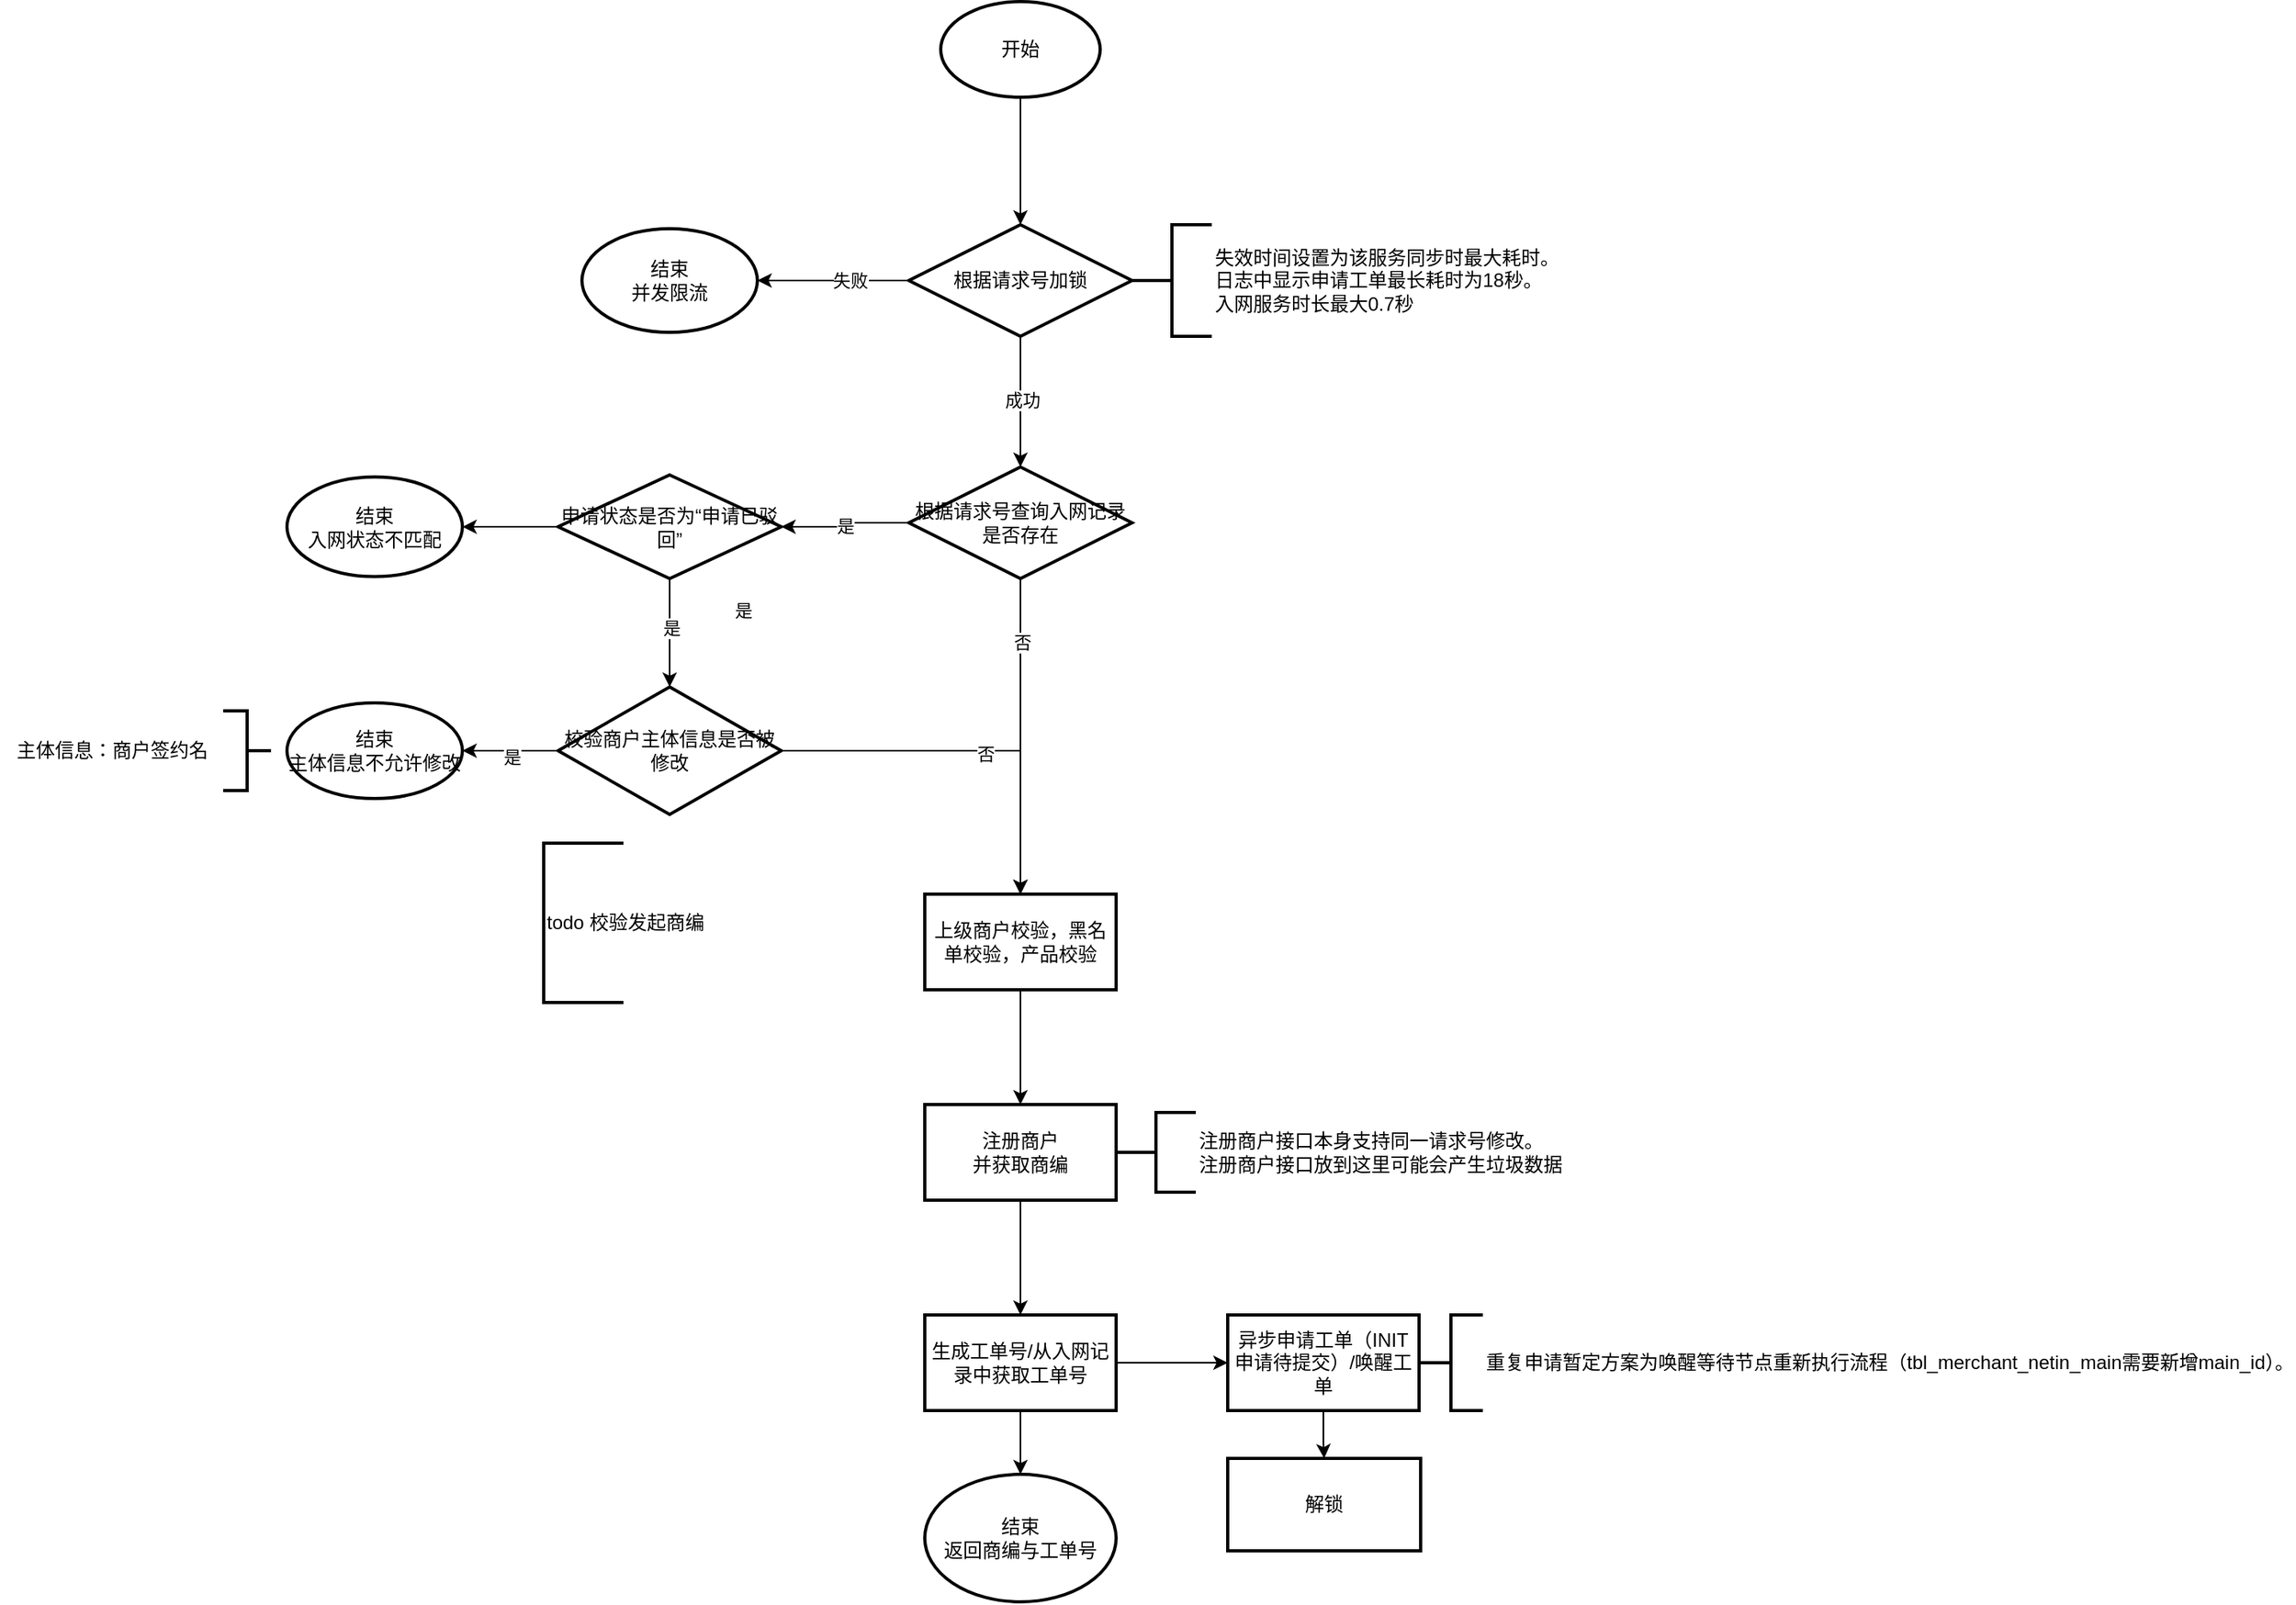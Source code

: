 <mxfile version="13.9.2" type="github" pages="3">
  <diagram id="XCPZMHj8SuXuo62oUey4" name="亿企通迁移">
    <mxGraphModel dx="1207" dy="859" grid="0" gridSize="10" guides="1" tooltips="1" connect="1" arrows="1" fold="1" page="0" pageScale="1" pageWidth="827" pageHeight="1169" math="0" shadow="0">
      <root>
        <mxCell id="0" />
        <mxCell id="1" parent="0" />
        <mxCell id="39Lvq84c3H4vdwFl3TJd-32" value="" style="edgeStyle=orthogonalEdgeStyle;rounded=0;orthogonalLoop=1;jettySize=auto;html=1;" parent="1" source="39Lvq84c3H4vdwFl3TJd-1" target="39Lvq84c3H4vdwFl3TJd-33" edge="1">
          <mxGeometry relative="1" as="geometry">
            <mxPoint x="350" y="-140" as="targetPoint" />
          </mxGeometry>
        </mxCell>
        <mxCell id="39Lvq84c3H4vdwFl3TJd-1" value="开始" style="strokeWidth=2;html=1;shape=mxgraph.flowchart.start_1;whiteSpace=wrap;" parent="1" vertex="1">
          <mxGeometry x="300" y="-160" width="100" height="60" as="geometry" />
        </mxCell>
        <mxCell id="39Lvq84c3H4vdwFl3TJd-5" value="" style="edgeStyle=orthogonalEdgeStyle;rounded=0;orthogonalLoop=1;jettySize=auto;html=1;" parent="1" source="39Lvq84c3H4vdwFl3TJd-2" target="39Lvq84c3H4vdwFl3TJd-4" edge="1">
          <mxGeometry relative="1" as="geometry" />
        </mxCell>
        <mxCell id="39Lvq84c3H4vdwFl3TJd-2" value="上级商户校验，黑名单校验，产品校验" style="whiteSpace=wrap;html=1;strokeWidth=2;" parent="1" vertex="1">
          <mxGeometry x="290" y="400" width="120" height="60" as="geometry" />
        </mxCell>
        <mxCell id="39Lvq84c3H4vdwFl3TJd-8" value="" style="edgeStyle=orthogonalEdgeStyle;rounded=0;orthogonalLoop=1;jettySize=auto;html=1;" parent="1" source="39Lvq84c3H4vdwFl3TJd-4" target="39Lvq84c3H4vdwFl3TJd-7" edge="1">
          <mxGeometry relative="1" as="geometry" />
        </mxCell>
        <mxCell id="39Lvq84c3H4vdwFl3TJd-4" value="注册商户&lt;br&gt;并获取商编" style="whiteSpace=wrap;html=1;strokeWidth=2;" parent="1" vertex="1">
          <mxGeometry x="290" y="532" width="120" height="60" as="geometry" />
        </mxCell>
        <mxCell id="39Lvq84c3H4vdwFl3TJd-70" style="edgeStyle=orthogonalEdgeStyle;rounded=0;orthogonalLoop=1;jettySize=auto;html=1;exitX=0.5;exitY=1;exitDx=0;exitDy=0;" parent="1" source="39Lvq84c3H4vdwFl3TJd-7" target="39Lvq84c3H4vdwFl3TJd-11" edge="1">
          <mxGeometry relative="1" as="geometry" />
        </mxCell>
        <mxCell id="39Lvq84c3H4vdwFl3TJd-75" value="" style="edgeStyle=orthogonalEdgeStyle;rounded=0;orthogonalLoop=1;jettySize=auto;html=1;" parent="1" source="39Lvq84c3H4vdwFl3TJd-7" target="39Lvq84c3H4vdwFl3TJd-9" edge="1">
          <mxGeometry relative="1" as="geometry" />
        </mxCell>
        <mxCell id="39Lvq84c3H4vdwFl3TJd-7" value="生成工单号/从入网记录中获取工单号" style="whiteSpace=wrap;html=1;strokeWidth=2;" parent="1" vertex="1">
          <mxGeometry x="290" y="664" width="120" height="60" as="geometry" />
        </mxCell>
        <mxCell id="39Lvq84c3H4vdwFl3TJd-72" value="" style="edgeStyle=orthogonalEdgeStyle;rounded=0;orthogonalLoop=1;jettySize=auto;html=1;" parent="1" source="39Lvq84c3H4vdwFl3TJd-9" target="39Lvq84c3H4vdwFl3TJd-71" edge="1">
          <mxGeometry relative="1" as="geometry" />
        </mxCell>
        <mxCell id="39Lvq84c3H4vdwFl3TJd-9" value="异步申请工单（INIT申请待提交）/唤醒工单" style="whiteSpace=wrap;html=1;strokeWidth=2;" parent="1" vertex="1">
          <mxGeometry x="480" y="664" width="120" height="60" as="geometry" />
        </mxCell>
        <mxCell id="39Lvq84c3H4vdwFl3TJd-11" value="结束&lt;br&gt;返回商编与工单号" style="ellipse;whiteSpace=wrap;html=1;strokeWidth=2;" parent="1" vertex="1">
          <mxGeometry x="290" y="764" width="120" height="80" as="geometry" />
        </mxCell>
        <mxCell id="39Lvq84c3H4vdwFl3TJd-22" value="" style="edgeStyle=orthogonalEdgeStyle;rounded=0;orthogonalLoop=1;jettySize=auto;html=1;" parent="1" source="39Lvq84c3H4vdwFl3TJd-18" target="39Lvq84c3H4vdwFl3TJd-25" edge="1">
          <mxGeometry relative="1" as="geometry">
            <mxPoint x="510" y="167" as="targetPoint" />
          </mxGeometry>
        </mxCell>
        <mxCell id="39Lvq84c3H4vdwFl3TJd-23" value="是" style="edgeLabel;html=1;align=center;verticalAlign=middle;resizable=0;points=[];" parent="39Lvq84c3H4vdwFl3TJd-22" vertex="1" connectable="0">
          <mxGeometry x="0.044" y="-1" relative="1" as="geometry">
            <mxPoint as="offset" />
          </mxGeometry>
        </mxCell>
        <mxCell id="39Lvq84c3H4vdwFl3TJd-59" style="edgeStyle=orthogonalEdgeStyle;rounded=0;orthogonalLoop=1;jettySize=auto;html=1;exitX=0.5;exitY=1;exitDx=0;exitDy=0;exitPerimeter=0;entryX=0.5;entryY=0;entryDx=0;entryDy=0;" parent="1" source="39Lvq84c3H4vdwFl3TJd-18" target="39Lvq84c3H4vdwFl3TJd-2" edge="1">
          <mxGeometry relative="1" as="geometry" />
        </mxCell>
        <mxCell id="39Lvq84c3H4vdwFl3TJd-60" value="否" style="edgeLabel;html=1;align=center;verticalAlign=middle;resizable=0;points=[];" parent="39Lvq84c3H4vdwFl3TJd-59" vertex="1" connectable="0">
          <mxGeometry x="-0.6" y="1" relative="1" as="geometry">
            <mxPoint as="offset" />
          </mxGeometry>
        </mxCell>
        <mxCell id="39Lvq84c3H4vdwFl3TJd-18" value="根据请求号查询入网记录是否存在" style="strokeWidth=2;html=1;shape=mxgraph.flowchart.decision;whiteSpace=wrap;" parent="1" vertex="1">
          <mxGeometry x="280" y="132" width="140" height="70" as="geometry" />
        </mxCell>
        <mxCell id="39Lvq84c3H4vdwFl3TJd-26" style="edgeStyle=orthogonalEdgeStyle;rounded=0;orthogonalLoop=1;jettySize=auto;html=1;exitX=0.5;exitY=1;exitDx=0;exitDy=0;exitPerimeter=0;entryX=0.5;entryY=0;entryDx=0;entryDy=0;entryPerimeter=0;" parent="1" source="39Lvq84c3H4vdwFl3TJd-25" target="39Lvq84c3H4vdwFl3TJd-48" edge="1">
          <mxGeometry relative="1" as="geometry">
            <mxPoint x="240" y="320" as="targetPoint" />
          </mxGeometry>
        </mxCell>
        <mxCell id="39Lvq84c3H4vdwFl3TJd-27" value="是" style="edgeLabel;html=1;align=center;verticalAlign=middle;resizable=0;points=[];" parent="39Lvq84c3H4vdwFl3TJd-26" vertex="1" connectable="0">
          <mxGeometry x="-0.408" y="46" relative="1" as="geometry">
            <mxPoint as="offset" />
          </mxGeometry>
        </mxCell>
        <mxCell id="39Lvq84c3H4vdwFl3TJd-49" value="是" style="edgeLabel;html=1;align=center;verticalAlign=middle;resizable=0;points=[];" parent="39Lvq84c3H4vdwFl3TJd-26" vertex="1" connectable="0">
          <mxGeometry x="-0.092" y="1" relative="1" as="geometry">
            <mxPoint as="offset" />
          </mxGeometry>
        </mxCell>
        <mxCell id="39Lvq84c3H4vdwFl3TJd-43" value="" style="edgeStyle=orthogonalEdgeStyle;rounded=0;orthogonalLoop=1;jettySize=auto;html=1;" parent="1" source="39Lvq84c3H4vdwFl3TJd-25" target="39Lvq84c3H4vdwFl3TJd-42" edge="1">
          <mxGeometry relative="1" as="geometry" />
        </mxCell>
        <mxCell id="39Lvq84c3H4vdwFl3TJd-25" value="申请状态是否为“申请已驳回”" style="strokeWidth=2;html=1;shape=mxgraph.flowchart.decision;whiteSpace=wrap;" parent="1" vertex="1">
          <mxGeometry x="60" y="137" width="140" height="65" as="geometry" />
        </mxCell>
        <mxCell id="39Lvq84c3H4vdwFl3TJd-38" value="" style="edgeStyle=orthogonalEdgeStyle;rounded=0;orthogonalLoop=1;jettySize=auto;html=1;" parent="1" source="39Lvq84c3H4vdwFl3TJd-33" target="39Lvq84c3H4vdwFl3TJd-37" edge="1">
          <mxGeometry relative="1" as="geometry" />
        </mxCell>
        <mxCell id="39Lvq84c3H4vdwFl3TJd-39" value="失败" style="edgeLabel;html=1;align=center;verticalAlign=middle;resizable=0;points=[];" parent="39Lvq84c3H4vdwFl3TJd-38" vertex="1" connectable="0">
          <mxGeometry x="-0.225" relative="1" as="geometry">
            <mxPoint as="offset" />
          </mxGeometry>
        </mxCell>
        <mxCell id="39Lvq84c3H4vdwFl3TJd-66" value="" style="edgeStyle=orthogonalEdgeStyle;rounded=0;orthogonalLoop=1;jettySize=auto;html=1;entryX=0.5;entryY=0;entryDx=0;entryDy=0;entryPerimeter=0;" parent="1" source="39Lvq84c3H4vdwFl3TJd-33" target="39Lvq84c3H4vdwFl3TJd-18" edge="1">
          <mxGeometry relative="1" as="geometry">
            <mxPoint x="350" y="130" as="targetPoint" />
          </mxGeometry>
        </mxCell>
        <mxCell id="39Lvq84c3H4vdwFl3TJd-68" value="成功" style="edgeLabel;html=1;align=center;verticalAlign=middle;resizable=0;points=[];" parent="39Lvq84c3H4vdwFl3TJd-66" vertex="1" connectable="0">
          <mxGeometry x="-0.033" y="1" relative="1" as="geometry">
            <mxPoint as="offset" />
          </mxGeometry>
        </mxCell>
        <mxCell id="39Lvq84c3H4vdwFl3TJd-33" value="根据请求号加锁" style="strokeWidth=2;html=1;shape=mxgraph.flowchart.decision;whiteSpace=wrap;" parent="1" vertex="1">
          <mxGeometry x="280" y="-20" width="140" height="70" as="geometry" />
        </mxCell>
        <mxCell id="39Lvq84c3H4vdwFl3TJd-34" value="失效时间设置为该服务同步时最大耗时。&lt;br&gt;日志中显示申请工单最长耗时为18秒。&lt;br&gt;入网服务时长最大0.7秒" style="strokeWidth=2;html=1;shape=mxgraph.flowchart.annotation_2;align=left;labelPosition=right;pointerEvents=1;" parent="1" vertex="1">
          <mxGeometry x="420" y="-20" width="50" height="70" as="geometry" />
        </mxCell>
        <mxCell id="39Lvq84c3H4vdwFl3TJd-37" value="结束&lt;br&gt;并发限流" style="ellipse;whiteSpace=wrap;html=1;strokeWidth=2;" parent="1" vertex="1">
          <mxGeometry x="75" y="-17.5" width="110" height="65" as="geometry" />
        </mxCell>
        <mxCell id="39Lvq84c3H4vdwFl3TJd-42" value="结束&lt;br&gt;入网状态不匹配" style="ellipse;whiteSpace=wrap;html=1;strokeWidth=2;" parent="1" vertex="1">
          <mxGeometry x="-110" y="138.25" width="110" height="62.5" as="geometry" />
        </mxCell>
        <mxCell id="39Lvq84c3H4vdwFl3TJd-44" value="注册商户接口本身支持同一请求号修改。&lt;br&gt;注册商户接口放到这里可能会产生垃圾数据" style="strokeWidth=2;html=1;shape=mxgraph.flowchart.annotation_2;align=left;labelPosition=right;pointerEvents=1;" parent="1" vertex="1">
          <mxGeometry x="410" y="537" width="50" height="50" as="geometry" />
        </mxCell>
        <mxCell id="39Lvq84c3H4vdwFl3TJd-51" value="" style="edgeStyle=orthogonalEdgeStyle;rounded=0;orthogonalLoop=1;jettySize=auto;html=1;" parent="1" source="39Lvq84c3H4vdwFl3TJd-48" target="39Lvq84c3H4vdwFl3TJd-50" edge="1">
          <mxGeometry relative="1" as="geometry" />
        </mxCell>
        <mxCell id="39Lvq84c3H4vdwFl3TJd-52" value="是" style="edgeLabel;html=1;align=center;verticalAlign=middle;resizable=0;points=[];" parent="39Lvq84c3H4vdwFl3TJd-51" vertex="1" connectable="0">
          <mxGeometry x="-0.022" y="4" relative="1" as="geometry">
            <mxPoint as="offset" />
          </mxGeometry>
        </mxCell>
        <mxCell id="39Lvq84c3H4vdwFl3TJd-53" value="" style="edgeStyle=orthogonalEdgeStyle;rounded=0;orthogonalLoop=1;jettySize=auto;html=1;" parent="1" source="39Lvq84c3H4vdwFl3TJd-48" target="39Lvq84c3H4vdwFl3TJd-2" edge="1">
          <mxGeometry relative="1" as="geometry" />
        </mxCell>
        <mxCell id="39Lvq84c3H4vdwFl3TJd-54" value="否" style="edgeLabel;html=1;align=center;verticalAlign=middle;resizable=0;points=[];" parent="39Lvq84c3H4vdwFl3TJd-53" vertex="1" connectable="0">
          <mxGeometry x="0.067" y="-2" relative="1" as="geometry">
            <mxPoint as="offset" />
          </mxGeometry>
        </mxCell>
        <mxCell id="39Lvq84c3H4vdwFl3TJd-48" value="校验商户主体信息是否被修改" style="strokeWidth=2;html=1;shape=mxgraph.flowchart.decision;whiteSpace=wrap;" parent="1" vertex="1">
          <mxGeometry x="60" y="270" width="140" height="80" as="geometry" />
        </mxCell>
        <mxCell id="39Lvq84c3H4vdwFl3TJd-50" value="结束&lt;br&gt;主体信息不允许修改" style="ellipse;whiteSpace=wrap;html=1;strokeWidth=2;" parent="1" vertex="1">
          <mxGeometry x="-110" y="280" width="110" height="60" as="geometry" />
        </mxCell>
        <mxCell id="39Lvq84c3H4vdwFl3TJd-55" value="重复申请暂定方案为唤醒等待节点重新执行流程（tbl_merchant_netin_main需要新增main_id）。" style="strokeWidth=2;html=1;shape=mxgraph.flowchart.annotation_2;align=left;labelPosition=right;pointerEvents=1;" parent="1" vertex="1">
          <mxGeometry x="600" y="664" width="40" height="60" as="geometry" />
        </mxCell>
        <mxCell id="39Lvq84c3H4vdwFl3TJd-61" value="" style="strokeWidth=2;html=1;shape=mxgraph.flowchart.annotation_2;align=left;labelPosition=right;pointerEvents=1;direction=west;" parent="1" vertex="1">
          <mxGeometry x="-150" y="285" width="30" height="50" as="geometry" />
        </mxCell>
        <mxCell id="39Lvq84c3H4vdwFl3TJd-64" value="主体信息：商户签约名" style="text;html=1;align=center;verticalAlign=middle;resizable=0;points=[];autosize=1;" parent="1" vertex="1">
          <mxGeometry x="-290" y="300" width="140" height="20" as="geometry" />
        </mxCell>
        <mxCell id="39Lvq84c3H4vdwFl3TJd-71" value="解锁" style="whiteSpace=wrap;html=1;strokeWidth=2;" parent="1" vertex="1">
          <mxGeometry x="480" y="754" width="121" height="58" as="geometry" />
        </mxCell>
        <mxCell id="39Lvq84c3H4vdwFl3TJd-76" value="todo 校验发起商编" style="strokeWidth=2;html=1;shape=mxgraph.flowchart.annotation_1;align=left;pointerEvents=1;" parent="1" vertex="1">
          <mxGeometry x="51" y="368" width="50" height="100" as="geometry" />
        </mxCell>
      </root>
    </mxGraphModel>
  </diagram>
  <diagram id="I3UNpb6511cRMX3bcRP-" name="费率修改">
    <mxGraphModel dx="807" dy="1685" grid="0" gridSize="10" guides="1" tooltips="1" connect="1" arrows="1" fold="1" page="1" pageScale="1" pageWidth="827" pageHeight="1169" math="0" shadow="0">
      <root>
        <mxCell id="5Yg0GIVIvhinB8ymmKMG-0" />
        <mxCell id="5Yg0GIVIvhinB8ymmKMG-1" parent="5Yg0GIVIvhinB8ymmKMG-0" />
        <mxCell id="FwTsg9xyjJxKqUQJQqpT-0" value="" style="edgeStyle=orthogonalEdgeStyle;rounded=0;orthogonalLoop=1;jettySize=auto;html=1;" edge="1" parent="5Yg0GIVIvhinB8ymmKMG-1" source="sDbllCD-iVLNPcyh4mhp-0" target="Npbs3cKlx7-rdf39-QgT-2">
          <mxGeometry relative="1" as="geometry" />
        </mxCell>
        <mxCell id="sDbllCD-iVLNPcyh4mhp-0" value="开始" style="strokeWidth=2;html=1;shape=mxgraph.flowchart.start_1;whiteSpace=wrap;" parent="5Yg0GIVIvhinB8ymmKMG-1" vertex="1">
          <mxGeometry x="315" y="-162" width="100" height="60" as="geometry" />
        </mxCell>
        <mxCell id="sDbllCD-iVLNPcyh4mhp-5" value="" style="edgeStyle=orthogonalEdgeStyle;rounded=0;orthogonalLoop=1;jettySize=auto;html=1;" parent="5Yg0GIVIvhinB8ymmKMG-1" source="sDbllCD-iVLNPcyh4mhp-1" target="sDbllCD-iVLNPcyh4mhp-4" edge="1">
          <mxGeometry relative="1" as="geometry" />
        </mxCell>
        <mxCell id="sDbllCD-iVLNPcyh4mhp-1" value="修改计费" style="whiteSpace=wrap;html=1;strokeWidth=2;" parent="5Yg0GIVIvhinB8ymmKMG-1" vertex="1">
          <mxGeometry x="304" y="351" width="120" height="60" as="geometry" />
        </mxCell>
        <mxCell id="sDbllCD-iVLNPcyh4mhp-3" value="计费系统" style="strokeWidth=2;html=1;shape=mxgraph.flowchart.annotation_2;align=left;labelPosition=right;pointerEvents=1;" parent="5Yg0GIVIvhinB8ymmKMG-1" vertex="1">
          <mxGeometry x="424" y="331" width="50" height="100" as="geometry" />
        </mxCell>
        <mxCell id="sDbllCD-iVLNPcyh4mhp-8" value="" style="edgeStyle=orthogonalEdgeStyle;rounded=0;orthogonalLoop=1;jettySize=auto;html=1;" parent="5Yg0GIVIvhinB8ymmKMG-1" source="sDbllCD-iVLNPcyh4mhp-4" target="sDbllCD-iVLNPcyh4mhp-7" edge="1">
          <mxGeometry relative="1" as="geometry" />
        </mxCell>
        <mxCell id="sDbllCD-iVLNPcyh4mhp-4" value="修改产品手续费承担方" style="whiteSpace=wrap;html=1;strokeWidth=2;" parent="5Yg0GIVIvhinB8ymmKMG-1" vertex="1">
          <mxGeometry x="304" y="491" width="120" height="60" as="geometry" />
        </mxCell>
        <mxCell id="sDbllCD-iVLNPcyh4mhp-6" value="客户中心" style="strokeWidth=2;html=1;shape=mxgraph.flowchart.annotation_2;align=left;labelPosition=right;pointerEvents=1;" parent="5Yg0GIVIvhinB8ymmKMG-1" vertex="1">
          <mxGeometry x="424" y="471" width="50" height="100" as="geometry" />
        </mxCell>
        <mxCell id="sDbllCD-iVLNPcyh4mhp-7" value="结束" style="ellipse;whiteSpace=wrap;html=1;strokeWidth=2;" parent="5Yg0GIVIvhinB8ymmKMG-1" vertex="1">
          <mxGeometry x="304" y="621" width="120" height="80" as="geometry" />
        </mxCell>
        <mxCell id="Npbs3cKlx7-rdf39-QgT-5" value="" style="edgeStyle=orthogonalEdgeStyle;rounded=0;orthogonalLoop=1;jettySize=auto;html=1;" edge="1" parent="5Yg0GIVIvhinB8ymmKMG-1" source="Npbs3cKlx7-rdf39-QgT-2" target="Npbs3cKlx7-rdf39-QgT-4">
          <mxGeometry relative="1" as="geometry" />
        </mxCell>
        <mxCell id="Npbs3cKlx7-rdf39-QgT-6" value="预付实扣" style="edgeLabel;html=1;align=center;verticalAlign=middle;resizable=0;points=[];" vertex="1" connectable="0" parent="Npbs3cKlx7-rdf39-QgT-5">
          <mxGeometry x="-0.233" y="-1" relative="1" as="geometry">
            <mxPoint as="offset" />
          </mxGeometry>
        </mxCell>
        <mxCell id="Npbs3cKlx7-rdf39-QgT-8" value="" style="edgeStyle=orthogonalEdgeStyle;rounded=0;orthogonalLoop=1;jettySize=auto;html=1;" edge="1" parent="5Yg0GIVIvhinB8ymmKMG-1" source="Npbs3cKlx7-rdf39-QgT-2" target="Npbs3cKlx7-rdf39-QgT-7">
          <mxGeometry relative="1" as="geometry" />
        </mxCell>
        <mxCell id="Npbs3cKlx7-rdf39-QgT-9" value="后收" style="edgeLabel;html=1;align=center;verticalAlign=middle;resizable=0;points=[];" vertex="1" connectable="0" parent="Npbs3cKlx7-rdf39-QgT-8">
          <mxGeometry x="-0.233" y="-1" relative="1" as="geometry">
            <mxPoint as="offset" />
          </mxGeometry>
        </mxCell>
        <mxCell id="Npbs3cKlx7-rdf39-QgT-2" value="手续费收取方式" style="rhombus;whiteSpace=wrap;html=1;strokeWidth=2;" vertex="1" parent="5Yg0GIVIvhinB8ymmKMG-1">
          <mxGeometry x="311" width="106" height="60" as="geometry" />
        </mxCell>
        <mxCell id="FwTsg9xyjJxKqUQJQqpT-3" style="edgeStyle=orthogonalEdgeStyle;rounded=0;orthogonalLoop=1;jettySize=auto;html=1;exitX=0.5;exitY=1;exitDx=0;exitDy=0;entryX=0.5;entryY=0;entryDx=0;entryDy=0;" edge="1" parent="5Yg0GIVIvhinB8ymmKMG-1" source="Npbs3cKlx7-rdf39-QgT-4" target="FwTsg9xyjJxKqUQJQqpT-2">
          <mxGeometry relative="1" as="geometry" />
        </mxCell>
        <mxCell id="Npbs3cKlx7-rdf39-QgT-4" value="开通手续费账户" style="whiteSpace=wrap;html=1;strokeWidth=2;" vertex="1" parent="5Yg0GIVIvhinB8ymmKMG-1">
          <mxGeometry x="500" width="120" height="60" as="geometry" />
        </mxCell>
        <mxCell id="Npbs3cKlx7-rdf39-QgT-10" style="edgeStyle=orthogonalEdgeStyle;rounded=0;orthogonalLoop=1;jettySize=auto;html=1;exitX=0.5;exitY=1;exitDx=0;exitDy=0;entryX=0.5;entryY=0;entryDx=0;entryDy=0;" edge="1" parent="5Yg0GIVIvhinB8ymmKMG-1" source="Npbs3cKlx7-rdf39-QgT-7" target="FwTsg9xyjJxKqUQJQqpT-2">
          <mxGeometry relative="1" as="geometry">
            <mxPoint x="364" y="171" as="targetPoint" />
          </mxGeometry>
        </mxCell>
        <mxCell id="Npbs3cKlx7-rdf39-QgT-7" value="开通应付手续费账户" style="whiteSpace=wrap;html=1;strokeWidth=2;" vertex="1" parent="5Yg0GIVIvhinB8ymmKMG-1">
          <mxGeometry x="144" width="120" height="60" as="geometry" />
        </mxCell>
        <mxCell id="Npbs3cKlx7-rdf39-QgT-12" value="修改的所有产品不包含预付&lt;br&gt;实扣/后收时，不关闭相应账户" style="strokeWidth=2;html=1;shape=mxgraph.flowchart.annotation_2;align=left;labelPosition=right;pointerEvents=1;" vertex="1" parent="5Yg0GIVIvhinB8ymmKMG-1">
          <mxGeometry x="620" y="-20" width="50" height="100" as="geometry" />
        </mxCell>
        <mxCell id="Npbs3cKlx7-rdf39-QgT-14" value="账户开通接口已支持幂等" style="strokeWidth=2;html=1;shape=mxgraph.flowchart.annotation_1;align=left;pointerEvents=1;" vertex="1" parent="5Yg0GIVIvhinB8ymmKMG-1">
          <mxGeometry x="501" y="-172" width="50" height="70" as="geometry" />
        </mxCell>
        <mxCell id="FwTsg9xyjJxKqUQJQqpT-4" value="" style="edgeStyle=orthogonalEdgeStyle;rounded=0;orthogonalLoop=1;jettySize=auto;html=1;" edge="1" parent="5Yg0GIVIvhinB8ymmKMG-1" source="FwTsg9xyjJxKqUQJQqpT-2" target="sDbllCD-iVLNPcyh4mhp-1">
          <mxGeometry relative="1" as="geometry" />
        </mxCell>
        <mxCell id="FwTsg9xyjJxKqUQJQqpT-2" value="根据产品唯一码查询产品一二三级编码" style="whiteSpace=wrap;html=1;strokeWidth=2;" vertex="1" parent="5Yg0GIVIvhinB8ymmKMG-1">
          <mxGeometry x="304" y="226" width="120" height="60" as="geometry" />
        </mxCell>
      </root>
    </mxGraphModel>
  </diagram>
  <diagram id="hzIczbaL_Os74N-i3bd3" name="协议签署">
    <mxGraphModel dx="807" dy="459" grid="1" gridSize="10" guides="1" tooltips="1" connect="1" arrows="1" fold="1" page="1" pageScale="1" pageWidth="827" pageHeight="1169" math="0" shadow="0">
      <root>
        <mxCell id="tlKAWO5WwqJcNPRu2NZc-0" />
        <mxCell id="tlKAWO5WwqJcNPRu2NZc-1" parent="tlKAWO5WwqJcNPRu2NZc-0" />
        <mxCell id="7RPujntMeBF8bzeaQfaz-0" value="开始" style="ellipse;whiteSpace=wrap;html=1;" vertex="1" parent="tlKAWO5WwqJcNPRu2NZc-1">
          <mxGeometry x="300" y="50" width="120" height="80" as="geometry" />
        </mxCell>
      </root>
    </mxGraphModel>
  </diagram>
</mxfile>
